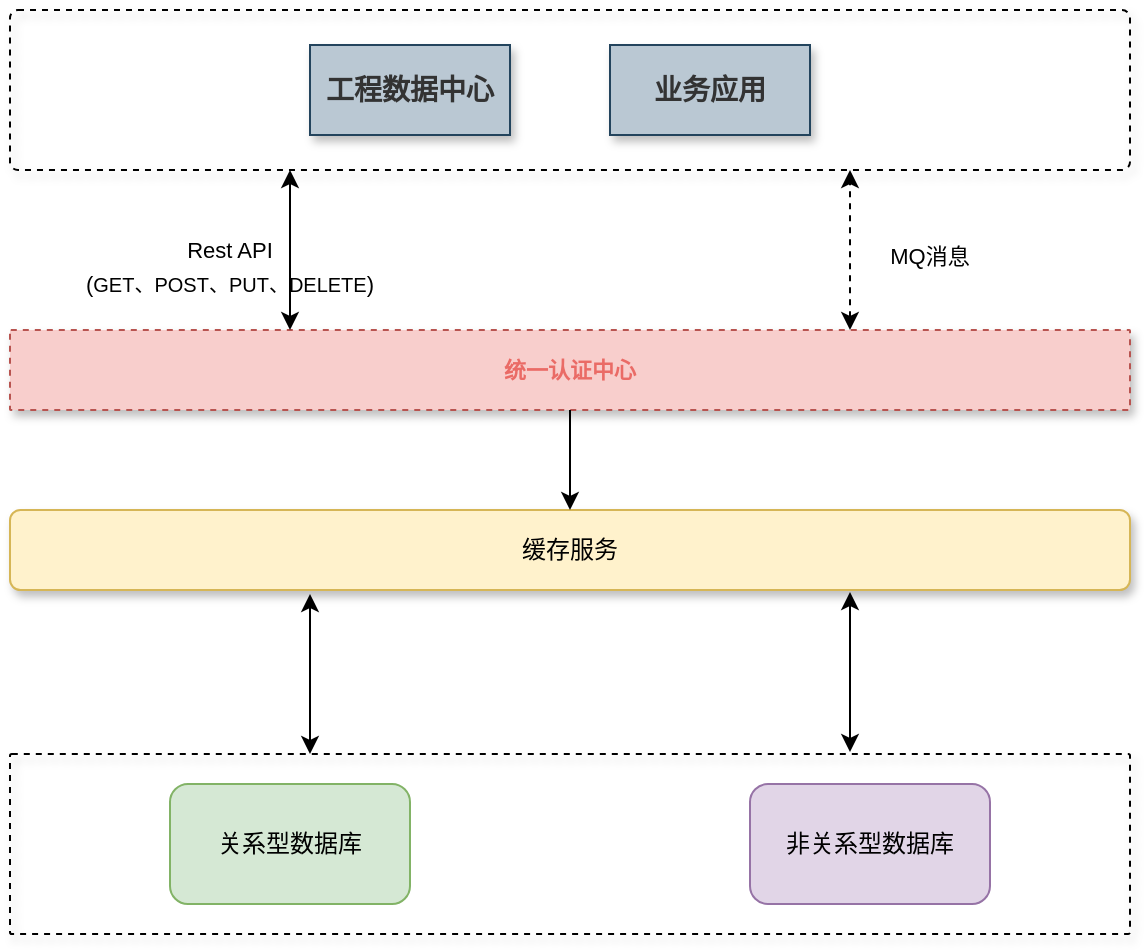 <mxfile version="19.0.0" type="github" pages="2">
  <diagram id="8Mcmq0ioaoLnQd22ZTMx" name="第 1 页">
    <mxGraphModel dx="868" dy="525" grid="1" gridSize="10" guides="1" tooltips="1" connect="1" arrows="1" fold="1" page="1" pageScale="1" pageWidth="300" pageHeight="900" math="0" shadow="0">
      <root>
        <mxCell id="0" />
        <mxCell id="1" parent="0" />
        <mxCell id="Qy1Y6E39n3u61H79zV9y-25" value="" style="rounded=1;whiteSpace=wrap;html=1;shadow=1;fontSize=11;strokeWidth=1;fillColor=none;dashed=1;arcSize=5;" parent="1" vertex="1">
          <mxGeometry x="18" y="56" width="560" height="80" as="geometry" />
        </mxCell>
        <mxCell id="xZrQEDNqEejDbcOTDLVU-12" value="" style="text;html=1;fillColor=#f8cecc;align=center;verticalAlign=middle;whiteSpace=wrap;fontSize=54;fontStyle=1;shadow=1;rounded=1;glass=0;sketch=0;arcSize=1;dashed=1;strokeWidth=1;container=0;strokeColor=#b85450;" parent="1" vertex="1">
          <mxGeometry x="18" y="216" width="560" height="40" as="geometry" />
        </mxCell>
        <mxCell id="Qy1Y6E39n3u61H79zV9y-29" value="&lt;b style=&quot;color: rgb(51, 51, 51); font-size: 14px;&quot;&gt;工程数据中心&lt;/b&gt;" style="rounded=0;whiteSpace=wrap;html=1;shadow=1;fontSize=11;strokeColor=#23445d;strokeWidth=1;fillColor=#bac8d3;" parent="1" vertex="1">
          <mxGeometry x="168" y="73.5" width="100" height="45" as="geometry" />
        </mxCell>
        <mxCell id="Qy1Y6E39n3u61H79zV9y-32" value="&lt;b style=&quot;color: rgb(51, 51, 51); font-size: 14px;&quot;&gt;业务应用&lt;/b&gt;" style="rounded=0;whiteSpace=wrap;html=1;shadow=1;fontSize=11;strokeColor=#23445d;strokeWidth=1;fillColor=#bac8d3;" parent="1" vertex="1">
          <mxGeometry x="318" y="73.5" width="100" height="45" as="geometry" />
        </mxCell>
        <mxCell id="Qy1Y6E39n3u61H79zV9y-50" value="&lt;b&gt;&lt;font color=&quot;#ea6b66&quot;&gt;统一认证中心&lt;/font&gt;&lt;/b&gt;" style="text;html=1;strokeColor=none;fillColor=none;align=center;verticalAlign=middle;whiteSpace=wrap;rounded=0;shadow=1;fontSize=11;" parent="1" vertex="1">
          <mxGeometry x="228" y="224" width="140" height="24" as="geometry" />
        </mxCell>
        <mxCell id="Qy1Y6E39n3u61H79zV9y-59" value="&lt;font style=&quot;font-size: 11px;&quot;&gt;MQ消息&lt;/font&gt;" style="text;html=1;strokeColor=none;fillColor=none;align=center;verticalAlign=middle;whiteSpace=wrap;rounded=0;shadow=1;fontSize=14;" parent="1" vertex="1">
          <mxGeometry x="438" y="166" width="80" height="24" as="geometry" />
        </mxCell>
        <mxCell id="Qy1Y6E39n3u61H79zV9y-60" value="" style="endArrow=classic;startArrow=classic;html=1;rounded=0;dashed=1;fontSize=11;fontColor=#000000;strokeColor=#000000;jumpStyle=none;entryX=0.75;entryY=1;entryDx=0;entryDy=0;exitX=0.75;exitY=0;exitDx=0;exitDy=0;" parent="1" target="Qy1Y6E39n3u61H79zV9y-25" edge="1" source="xZrQEDNqEejDbcOTDLVU-12">
          <mxGeometry width="50" height="50" relative="1" as="geometry">
            <mxPoint x="438" y="210" as="sourcePoint" />
            <mxPoint x="318" y="186" as="targetPoint" />
            <Array as="points">
              <mxPoint x="438" y="180" />
            </Array>
          </mxGeometry>
        </mxCell>
        <mxCell id="98vJzE4Z4TFfjShBDfRC-1" value="" style="text;html=1;fillColor=none;align=center;verticalAlign=middle;whiteSpace=wrap;fontSize=54;fontStyle=1;shadow=1;rounded=1;glass=0;sketch=0;arcSize=1;dashed=1;strokeWidth=1;container=0;strokeColor=default;" vertex="1" parent="1">
          <mxGeometry x="18" y="428" width="560" height="90" as="geometry" />
        </mxCell>
        <mxCell id="98vJzE4Z4TFfjShBDfRC-3" value="关系型数据库" style="rounded=1;whiteSpace=wrap;html=1;fillColor=#d5e8d4;strokeColor=#82b366;" vertex="1" parent="1">
          <mxGeometry x="98" y="443" width="120" height="60" as="geometry" />
        </mxCell>
        <mxCell id="98vJzE4Z4TFfjShBDfRC-4" value="非关系型数据库" style="rounded=1;whiteSpace=wrap;html=1;fillColor=#e1d5e7;strokeColor=#9673a6;" vertex="1" parent="1">
          <mxGeometry x="388" y="443" width="120" height="60" as="geometry" />
        </mxCell>
        <mxCell id="98vJzE4Z4TFfjShBDfRC-5" value="缓存服务" style="rounded=1;whiteSpace=wrap;html=1;fillColor=#fff2cc;strokeColor=#d6b656;shadow=1;arcSize=13;" vertex="1" parent="1">
          <mxGeometry x="18" y="306" width="560" height="40" as="geometry" />
        </mxCell>
        <mxCell id="98vJzE4Z4TFfjShBDfRC-6" value="&lt;font style=&quot;font-size: 11px;&quot;&gt;Rest API&lt;br&gt;(&lt;/font&gt;&lt;font style=&quot;font-size: 10px;&quot;&gt;GET、POST、PUT、DELETE&lt;/font&gt;&lt;font style=&quot;font-size: 11px;&quot;&gt;)&lt;br&gt;&lt;/font&gt;" style="text;html=1;strokeColor=none;fillColor=none;align=center;verticalAlign=middle;whiteSpace=wrap;rounded=0;shadow=1;fontSize=14;" vertex="1" parent="1">
          <mxGeometry x="38" y="166" width="180" height="34" as="geometry" />
        </mxCell>
        <mxCell id="98vJzE4Z4TFfjShBDfRC-10" value="" style="endArrow=classic;startArrow=classic;html=1;rounded=0;fontSize=11;fontColor=#000000;strokeColor=#000000;jumpStyle=none;entryX=0.25;entryY=1;entryDx=0;entryDy=0;exitX=0.25;exitY=0;exitDx=0;exitDy=0;" edge="1" parent="1" source="xZrQEDNqEejDbcOTDLVU-12" target="Qy1Y6E39n3u61H79zV9y-25">
          <mxGeometry width="50" height="50" relative="1" as="geometry">
            <mxPoint x="418" y="226" as="sourcePoint" />
            <mxPoint x="418" y="146" as="targetPoint" />
            <Array as="points" />
          </mxGeometry>
        </mxCell>
        <mxCell id="98vJzE4Z4TFfjShBDfRC-12" value="" style="endArrow=classic;html=1;rounded=0;fontSize=10;entryX=0.5;entryY=0;entryDx=0;entryDy=0;exitX=0.5;exitY=1;exitDx=0;exitDy=0;" edge="1" parent="1" source="xZrQEDNqEejDbcOTDLVU-12" target="98vJzE4Z4TFfjShBDfRC-5">
          <mxGeometry width="50" height="50" relative="1" as="geometry">
            <mxPoint x="310" y="260" as="sourcePoint" />
            <mxPoint x="260" y="310" as="targetPoint" />
          </mxGeometry>
        </mxCell>
        <mxCell id="98vJzE4Z4TFfjShBDfRC-13" value="" style="endArrow=classic;startArrow=classic;html=1;rounded=0;fontSize=11;fontColor=#000000;strokeColor=#000000;jumpStyle=none;entryX=0.25;entryY=1;entryDx=0;entryDy=0;exitX=0.25;exitY=0;exitDx=0;exitDy=0;" edge="1" parent="1">
          <mxGeometry width="50" height="50" relative="1" as="geometry">
            <mxPoint x="168.0" y="428" as="sourcePoint" />
            <mxPoint x="168" y="348" as="targetPoint" />
            <Array as="points" />
          </mxGeometry>
        </mxCell>
        <mxCell id="98vJzE4Z4TFfjShBDfRC-14" value="" style="endArrow=classic;startArrow=classic;html=1;rounded=0;fontSize=11;fontColor=#000000;strokeColor=#000000;jumpStyle=none;entryX=0.25;entryY=1;entryDx=0;entryDy=0;exitX=0.25;exitY=0;exitDx=0;exitDy=0;" edge="1" parent="1">
          <mxGeometry width="50" height="50" relative="1" as="geometry">
            <mxPoint x="438.0" y="427" as="sourcePoint" />
            <mxPoint x="438" y="347" as="targetPoint" />
            <Array as="points" />
          </mxGeometry>
        </mxCell>
      </root>
    </mxGraphModel>
  </diagram>
  <diagram id="HrFjFPu9NfcljseWr6zG" name="第 2 页">
    <mxGraphModel dx="868" dy="525" grid="1" gridSize="10" guides="1" tooltips="1" connect="1" arrows="1" fold="1" page="1" pageScale="1" pageWidth="300" pageHeight="900" math="0" shadow="0">
      <root>
        <mxCell id="0" />
        <mxCell id="1" parent="0" />
      </root>
    </mxGraphModel>
  </diagram>
</mxfile>
